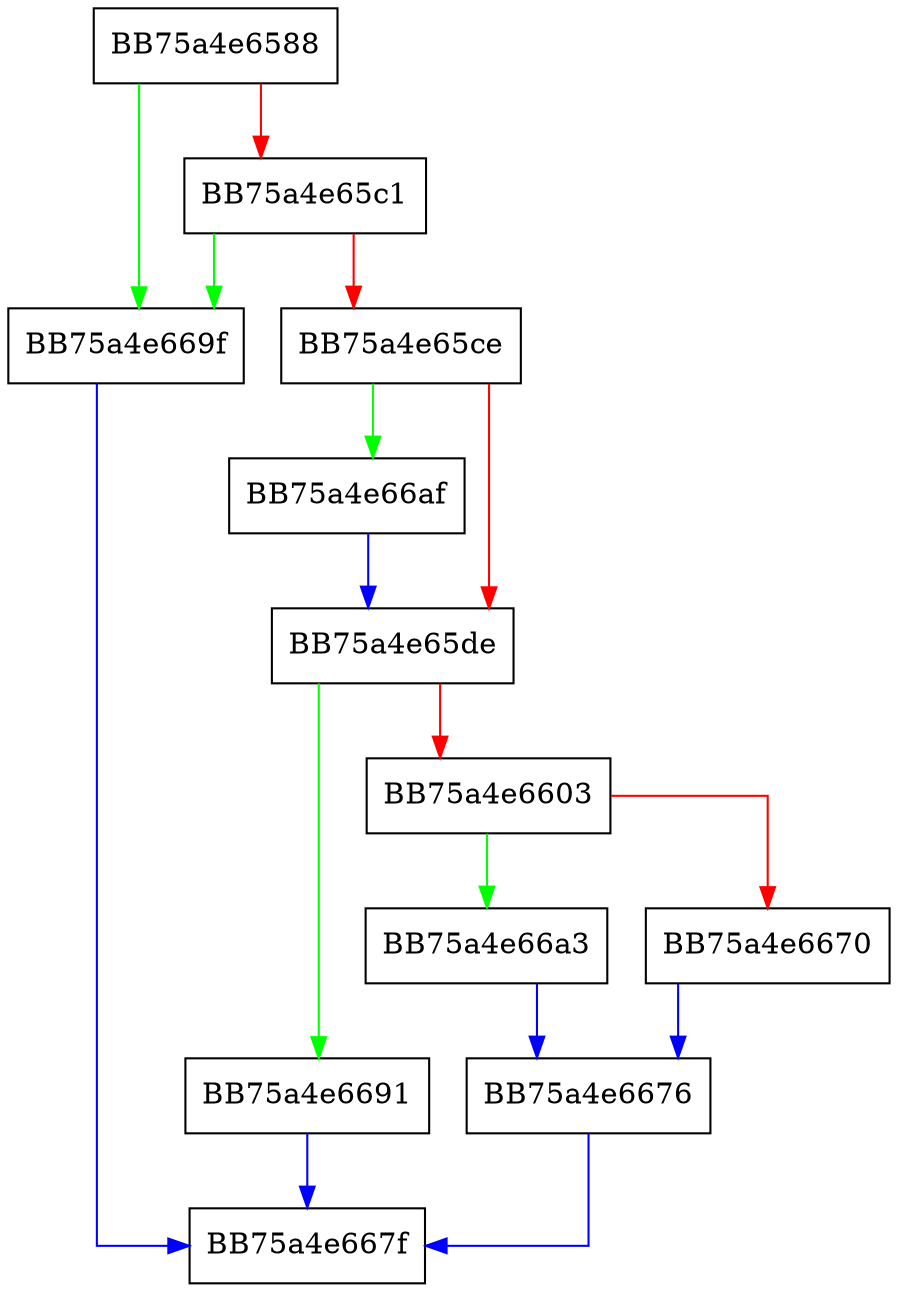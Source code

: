 digraph RpfScan {
  node [shape="box"];
  graph [splines=ortho];
  BB75a4e6588 -> BB75a4e669f [color="green"];
  BB75a4e6588 -> BB75a4e65c1 [color="red"];
  BB75a4e65c1 -> BB75a4e669f [color="green"];
  BB75a4e65c1 -> BB75a4e65ce [color="red"];
  BB75a4e65ce -> BB75a4e66af [color="green"];
  BB75a4e65ce -> BB75a4e65de [color="red"];
  BB75a4e65de -> BB75a4e6691 [color="green"];
  BB75a4e65de -> BB75a4e6603 [color="red"];
  BB75a4e6603 -> BB75a4e66a3 [color="green"];
  BB75a4e6603 -> BB75a4e6670 [color="red"];
  BB75a4e6670 -> BB75a4e6676 [color="blue"];
  BB75a4e6676 -> BB75a4e667f [color="blue"];
  BB75a4e6691 -> BB75a4e667f [color="blue"];
  BB75a4e669f -> BB75a4e667f [color="blue"];
  BB75a4e66a3 -> BB75a4e6676 [color="blue"];
  BB75a4e66af -> BB75a4e65de [color="blue"];
}